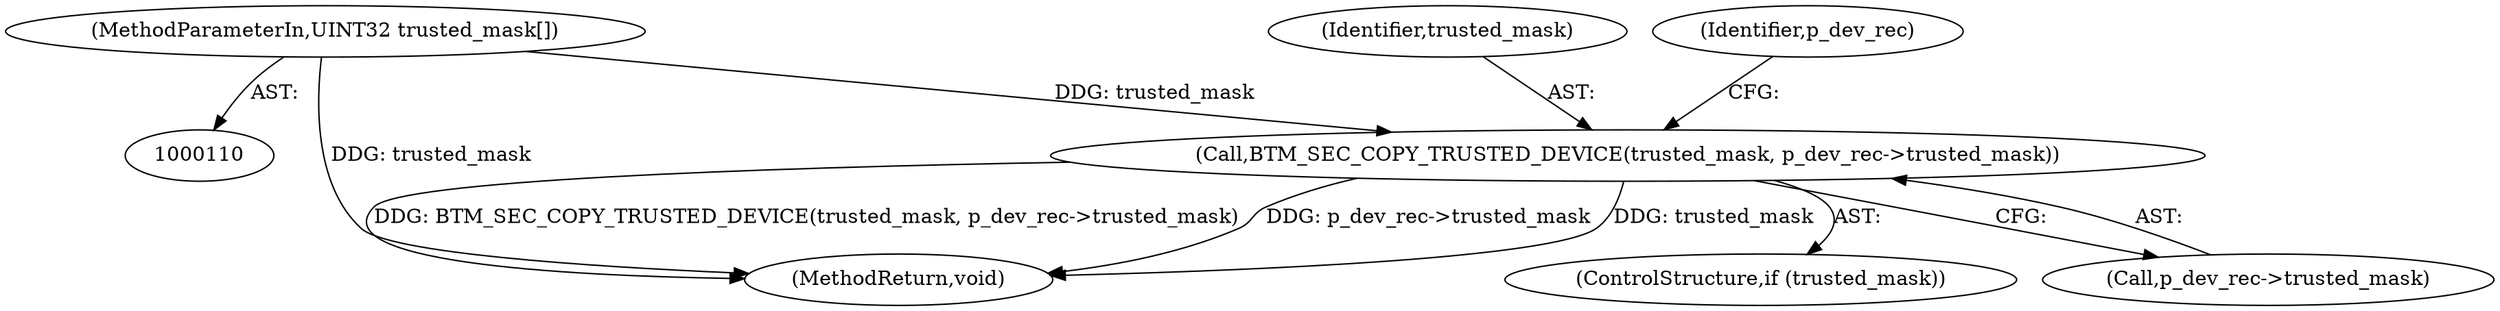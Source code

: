 digraph "0_Android_c677ee92595335233eb0e7b59809a1a94e7a678a@array" {
"1000115" [label="(MethodParameterIn,UINT32 trusted_mask[])"];
"1000226" [label="(Call,BTM_SEC_COPY_TRUSTED_DEVICE(trusted_mask, p_dev_rec->trusted_mask))"];
"1000374" [label="(MethodReturn,void)"];
"1000115" [label="(MethodParameterIn,UINT32 trusted_mask[])"];
"1000224" [label="(ControlStructure,if (trusted_mask))"];
"1000227" [label="(Identifier,trusted_mask)"];
"1000228" [label="(Call,p_dev_rec->trusted_mask)"];
"1000226" [label="(Call,BTM_SEC_COPY_TRUSTED_DEVICE(trusted_mask, p_dev_rec->trusted_mask))"];
"1000233" [label="(Identifier,p_dev_rec)"];
"1000115" -> "1000110"  [label="AST: "];
"1000115" -> "1000374"  [label="DDG: trusted_mask"];
"1000115" -> "1000226"  [label="DDG: trusted_mask"];
"1000226" -> "1000224"  [label="AST: "];
"1000226" -> "1000228"  [label="CFG: "];
"1000227" -> "1000226"  [label="AST: "];
"1000228" -> "1000226"  [label="AST: "];
"1000233" -> "1000226"  [label="CFG: "];
"1000226" -> "1000374"  [label="DDG: trusted_mask"];
"1000226" -> "1000374"  [label="DDG: BTM_SEC_COPY_TRUSTED_DEVICE(trusted_mask, p_dev_rec->trusted_mask)"];
"1000226" -> "1000374"  [label="DDG: p_dev_rec->trusted_mask"];
}
